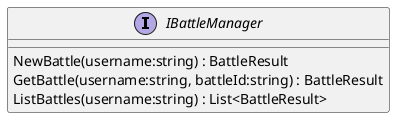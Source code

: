 @startuml
interface IBattleManager {
    NewBattle(username:string) : BattleResult
    GetBattle(username:string, battleId:string) : BattleResult
    ListBattles(username:string) : List<BattleResult>
}
@enduml
